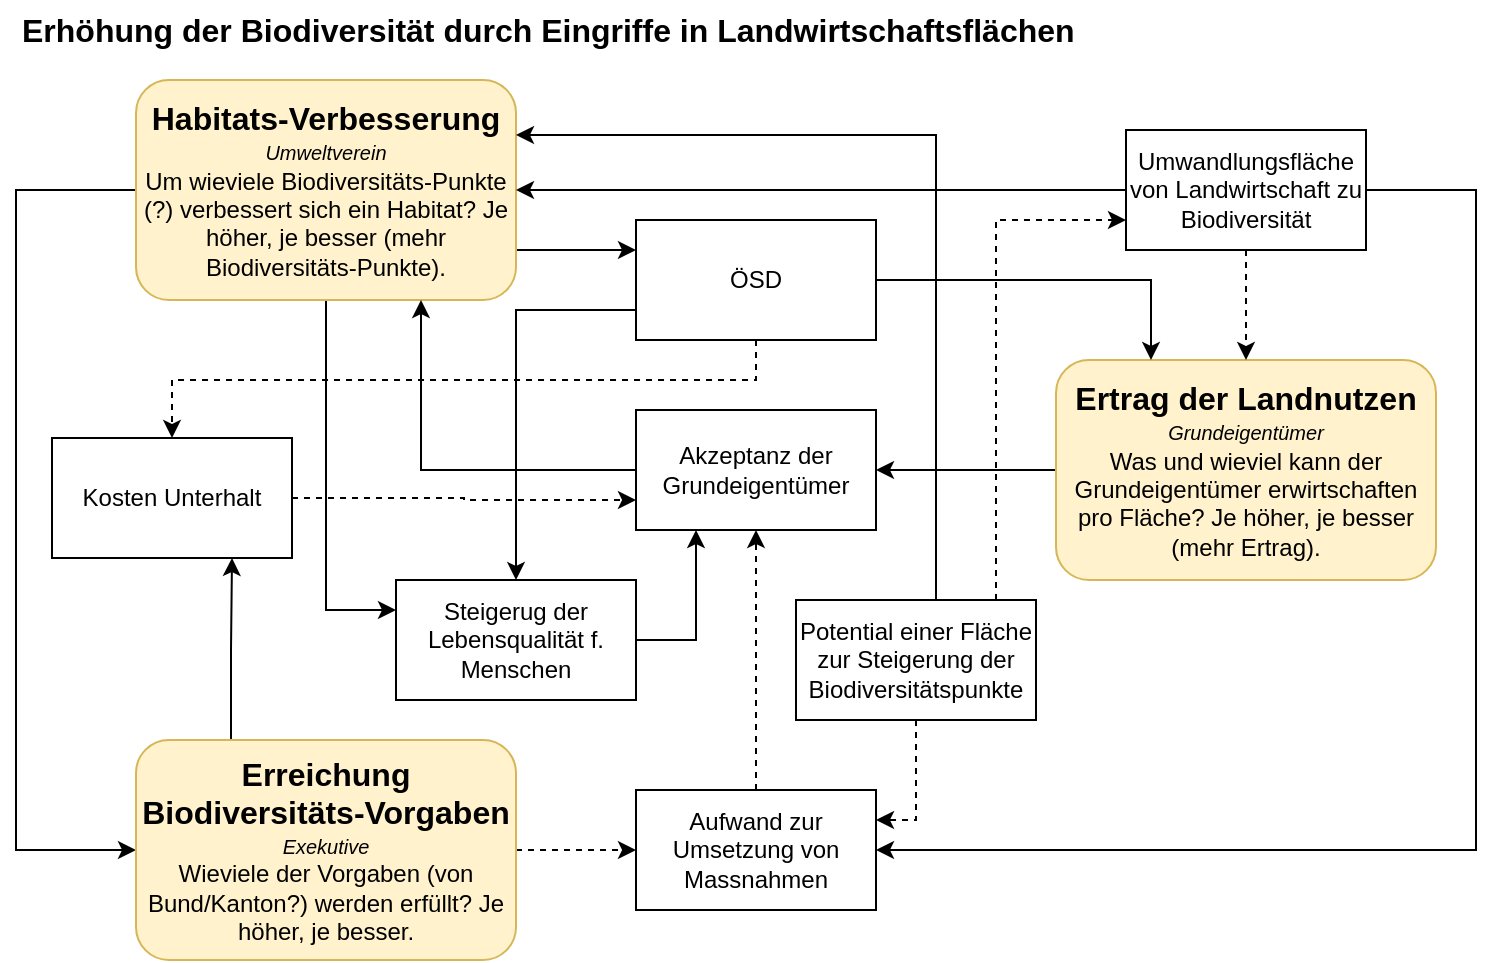 <mxfile version="26.2.3">
  <diagram name="Page-1" id="kgKYdRAnwixixqKFMqlb">
    <mxGraphModel dx="788" dy="519" grid="0" gridSize="10" guides="1" tooltips="1" connect="1" arrows="1" fold="1" page="1" pageScale="1" pageWidth="850" pageHeight="1100" math="0" shadow="0">
      <root>
        <mxCell id="0" />
        <mxCell id="1" parent="0" />
        <mxCell id="MrkeKGCuMLqLnaOiC5iF-7" style="edgeStyle=orthogonalEdgeStyle;rounded=0;orthogonalLoop=1;jettySize=auto;html=1;entryX=1;entryY=0.5;entryDx=0;entryDy=0;" parent="1" source="sEUJc0V9VYMRzwjmS536-1" target="MrkeKGCuMLqLnaOiC5iF-5" edge="1">
          <mxGeometry relative="1" as="geometry" />
        </mxCell>
        <mxCell id="sEUJc0V9VYMRzwjmS536-1" value="&lt;b&gt;&lt;font style=&quot;font-size: 16px;&quot;&gt;Ertrag der Landnutzen&lt;/font&gt;&lt;/b&gt;&lt;div&gt;&lt;font size=&quot;1&quot;&gt;&lt;i&gt;Grundeigentümer&lt;/i&gt;&lt;/font&gt;&lt;br&gt;&lt;div&gt;Was und wieviel kann der Grundeigentümer erwirtschaften pro Fläche? Je höher, je besser (mehr Ertrag).&lt;/div&gt;&lt;/div&gt;" style="rounded=1;whiteSpace=wrap;html=1;fillColor=#fff2cc;strokeColor=#d6b656;" parent="1" vertex="1">
          <mxGeometry x="560" y="210" width="190" height="110" as="geometry" />
        </mxCell>
        <mxCell id="nLU-GLhrh0NxpJ9PCiuH-1" style="edgeStyle=orthogonalEdgeStyle;rounded=0;orthogonalLoop=1;jettySize=auto;html=1;entryX=0;entryY=0.5;entryDx=0;entryDy=0;" parent="1" source="sEUJc0V9VYMRzwjmS536-2" target="sEUJc0V9VYMRzwjmS536-3" edge="1">
          <mxGeometry relative="1" as="geometry">
            <Array as="points">
              <mxPoint x="40" y="125" />
              <mxPoint x="40" y="455" />
            </Array>
          </mxGeometry>
        </mxCell>
        <mxCell id="MrkeKGCuMLqLnaOiC5iF-15" style="edgeStyle=orthogonalEdgeStyle;rounded=0;orthogonalLoop=1;jettySize=auto;html=1;entryX=0;entryY=0.25;entryDx=0;entryDy=0;exitX=0.992;exitY=0.836;exitDx=0;exitDy=0;exitPerimeter=0;" parent="1" source="sEUJc0V9VYMRzwjmS536-2" target="MrkeKGCuMLqLnaOiC5iF-12" edge="1">
          <mxGeometry relative="1" as="geometry">
            <Array as="points">
              <mxPoint x="289" y="155" />
            </Array>
          </mxGeometry>
        </mxCell>
        <mxCell id="MrkeKGCuMLqLnaOiC5iF-21" style="edgeStyle=orthogonalEdgeStyle;rounded=0;orthogonalLoop=1;jettySize=auto;html=1;entryX=0;entryY=0.25;entryDx=0;entryDy=0;" parent="1" source="sEUJc0V9VYMRzwjmS536-2" target="MrkeKGCuMLqLnaOiC5iF-20" edge="1">
          <mxGeometry relative="1" as="geometry">
            <Array as="points">
              <mxPoint x="195" y="335" />
            </Array>
          </mxGeometry>
        </mxCell>
        <mxCell id="sEUJc0V9VYMRzwjmS536-2" value="&lt;b&gt;&lt;font style=&quot;font-size: 16px;&quot;&gt;Habitats-Verbesserung&lt;/font&gt;&lt;/b&gt;&lt;div&gt;&lt;font size=&quot;1&quot;&gt;&lt;i&gt;Umweltverein&lt;/i&gt;&lt;/font&gt;&lt;br&gt;&lt;div&gt;Um wieviele Biodiversitäts-Punkte (?) verbessert sich ein Habitat? Je höher, je besser (mehr Biodiversitäts-Punkte).&lt;/div&gt;&lt;/div&gt;" style="rounded=1;whiteSpace=wrap;html=1;fillColor=#fff2cc;strokeColor=#d6b656;" parent="1" vertex="1">
          <mxGeometry x="100" y="70" width="190" height="110" as="geometry" />
        </mxCell>
        <mxCell id="MrkeKGCuMLqLnaOiC5iF-10" style="edgeStyle=orthogonalEdgeStyle;rounded=0;orthogonalLoop=1;jettySize=auto;html=1;entryX=0;entryY=0.5;entryDx=0;entryDy=0;dashed=1;" parent="1" source="sEUJc0V9VYMRzwjmS536-3" target="MrkeKGCuMLqLnaOiC5iF-8" edge="1">
          <mxGeometry relative="1" as="geometry" />
        </mxCell>
        <mxCell id="MrkeKGCuMLqLnaOiC5iF-17" style="edgeStyle=orthogonalEdgeStyle;rounded=0;orthogonalLoop=1;jettySize=auto;html=1;exitX=0.25;exitY=0;exitDx=0;exitDy=0;entryX=0.75;entryY=1;entryDx=0;entryDy=0;" parent="1" source="sEUJc0V9VYMRzwjmS536-3" target="MrkeKGCuMLqLnaOiC5iF-16" edge="1">
          <mxGeometry relative="1" as="geometry">
            <mxPoint x="148" y="312" as="targetPoint" />
          </mxGeometry>
        </mxCell>
        <mxCell id="sEUJc0V9VYMRzwjmS536-3" value="&lt;b&gt;&lt;font style=&quot;font-size: 16px;&quot;&gt;Erreichung Biodiversitäts-Vorgaben&lt;/font&gt;&lt;/b&gt;&lt;div&gt;&lt;font size=&quot;1&quot;&gt;&lt;i&gt;Exekutive&lt;/i&gt;&lt;/font&gt;&lt;br&gt;&lt;div&gt;Wieviele der Vorgaben (von Bund/Kanton?) werden erfüllt? Je höher, je besser.&lt;/div&gt;&lt;/div&gt;" style="rounded=1;whiteSpace=wrap;html=1;fillColor=#fff2cc;strokeColor=#d6b656;" parent="1" vertex="1">
          <mxGeometry x="100" y="400" width="190" height="110" as="geometry" />
        </mxCell>
        <mxCell id="MrkeKGCuMLqLnaOiC5iF-2" style="edgeStyle=orthogonalEdgeStyle;rounded=0;orthogonalLoop=1;jettySize=auto;html=1;entryX=1;entryY=0.5;entryDx=0;entryDy=0;" parent="1" source="MrkeKGCuMLqLnaOiC5iF-1" target="sEUJc0V9VYMRzwjmS536-2" edge="1">
          <mxGeometry relative="1" as="geometry" />
        </mxCell>
        <mxCell id="MrkeKGCuMLqLnaOiC5iF-3" style="edgeStyle=orthogonalEdgeStyle;rounded=0;orthogonalLoop=1;jettySize=auto;html=1;entryX=0.5;entryY=0;entryDx=0;entryDy=0;dashed=1;" parent="1" source="MrkeKGCuMLqLnaOiC5iF-1" target="sEUJc0V9VYMRzwjmS536-1" edge="1">
          <mxGeometry relative="1" as="geometry" />
        </mxCell>
        <mxCell id="MrkeKGCuMLqLnaOiC5iF-11" style="edgeStyle=orthogonalEdgeStyle;rounded=0;orthogonalLoop=1;jettySize=auto;html=1;entryX=1;entryY=0.5;entryDx=0;entryDy=0;exitX=1;exitY=0.5;exitDx=0;exitDy=0;" parent="1" source="MrkeKGCuMLqLnaOiC5iF-1" target="MrkeKGCuMLqLnaOiC5iF-8" edge="1">
          <mxGeometry relative="1" as="geometry">
            <Array as="points">
              <mxPoint x="770" y="125" />
              <mxPoint x="770" y="455" />
            </Array>
          </mxGeometry>
        </mxCell>
        <mxCell id="MrkeKGCuMLqLnaOiC5iF-1" value="Umwandlungsfläche von Landwirtschaft zu Biodiversität" style="rounded=0;whiteSpace=wrap;html=1;" parent="1" vertex="1">
          <mxGeometry x="595" y="95" width="120" height="60" as="geometry" />
        </mxCell>
        <mxCell id="MrkeKGCuMLqLnaOiC5iF-6" style="edgeStyle=orthogonalEdgeStyle;rounded=0;orthogonalLoop=1;jettySize=auto;html=1;entryX=0.75;entryY=1;entryDx=0;entryDy=0;" parent="1" source="MrkeKGCuMLqLnaOiC5iF-5" target="sEUJc0V9VYMRzwjmS536-2" edge="1">
          <mxGeometry relative="1" as="geometry">
            <mxPoint x="380" y="330" as="targetPoint" />
          </mxGeometry>
        </mxCell>
        <mxCell id="MrkeKGCuMLqLnaOiC5iF-5" value="Akzeptanz der Grundeigentümer" style="rounded=0;whiteSpace=wrap;html=1;" parent="1" vertex="1">
          <mxGeometry x="350" y="235" width="120" height="60" as="geometry" />
        </mxCell>
        <mxCell id="MrkeKGCuMLqLnaOiC5iF-9" style="edgeStyle=orthogonalEdgeStyle;rounded=0;orthogonalLoop=1;jettySize=auto;html=1;entryX=0.5;entryY=1;entryDx=0;entryDy=0;dashed=1;" parent="1" source="MrkeKGCuMLqLnaOiC5iF-8" target="MrkeKGCuMLqLnaOiC5iF-5" edge="1">
          <mxGeometry relative="1" as="geometry" />
        </mxCell>
        <mxCell id="MrkeKGCuMLqLnaOiC5iF-8" value="Aufwand zur Umsetzung von Massnahmen" style="rounded=0;whiteSpace=wrap;html=1;" parent="1" vertex="1">
          <mxGeometry x="350" y="425" width="120" height="60" as="geometry" />
        </mxCell>
        <mxCell id="MrkeKGCuMLqLnaOiC5iF-13" style="edgeStyle=orthogonalEdgeStyle;rounded=0;orthogonalLoop=1;jettySize=auto;html=1;entryX=0.25;entryY=0;entryDx=0;entryDy=0;" parent="1" source="MrkeKGCuMLqLnaOiC5iF-12" target="sEUJc0V9VYMRzwjmS536-1" edge="1">
          <mxGeometry relative="1" as="geometry" />
        </mxCell>
        <mxCell id="MrkeKGCuMLqLnaOiC5iF-19" style="edgeStyle=orthogonalEdgeStyle;rounded=0;orthogonalLoop=1;jettySize=auto;html=1;dashed=1;entryX=0.5;entryY=0;entryDx=0;entryDy=0;" parent="1" source="MrkeKGCuMLqLnaOiC5iF-12" target="MrkeKGCuMLqLnaOiC5iF-16" edge="1">
          <mxGeometry relative="1" as="geometry">
            <Array as="points">
              <mxPoint x="410" y="220" />
              <mxPoint x="118" y="220" />
            </Array>
            <mxPoint x="96" y="220" as="targetPoint" />
          </mxGeometry>
        </mxCell>
        <mxCell id="MrkeKGCuMLqLnaOiC5iF-23" style="edgeStyle=orthogonalEdgeStyle;rounded=0;orthogonalLoop=1;jettySize=auto;html=1;entryX=0.5;entryY=0;entryDx=0;entryDy=0;exitX=0;exitY=0.75;exitDx=0;exitDy=0;" parent="1" source="MrkeKGCuMLqLnaOiC5iF-12" target="MrkeKGCuMLqLnaOiC5iF-20" edge="1">
          <mxGeometry relative="1" as="geometry" />
        </mxCell>
        <mxCell id="MrkeKGCuMLqLnaOiC5iF-12" value="ÖSD" style="rounded=0;whiteSpace=wrap;html=1;" parent="1" vertex="1">
          <mxGeometry x="350" y="140" width="120" height="60" as="geometry" />
        </mxCell>
        <mxCell id="MrkeKGCuMLqLnaOiC5iF-18" style="edgeStyle=orthogonalEdgeStyle;rounded=0;orthogonalLoop=1;jettySize=auto;html=1;entryX=0;entryY=0.75;entryDx=0;entryDy=0;dashed=1;" parent="1" source="MrkeKGCuMLqLnaOiC5iF-16" target="MrkeKGCuMLqLnaOiC5iF-5" edge="1">
          <mxGeometry relative="1" as="geometry" />
        </mxCell>
        <mxCell id="MrkeKGCuMLqLnaOiC5iF-16" value="Kosten Unterhalt" style="rounded=0;whiteSpace=wrap;html=1;" parent="1" vertex="1">
          <mxGeometry x="58" y="249" width="120" height="60" as="geometry" />
        </mxCell>
        <mxCell id="MrkeKGCuMLqLnaOiC5iF-22" style="edgeStyle=orthogonalEdgeStyle;rounded=0;orthogonalLoop=1;jettySize=auto;html=1;entryX=0.25;entryY=1;entryDx=0;entryDy=0;exitX=1;exitY=0.5;exitDx=0;exitDy=0;" parent="1" source="MrkeKGCuMLqLnaOiC5iF-20" target="MrkeKGCuMLqLnaOiC5iF-5" edge="1">
          <mxGeometry relative="1" as="geometry" />
        </mxCell>
        <mxCell id="MrkeKGCuMLqLnaOiC5iF-20" value="Steigerug der Lebensqualität f. Menschen" style="rounded=0;whiteSpace=wrap;html=1;" parent="1" vertex="1">
          <mxGeometry x="230" y="320" width="120" height="60" as="geometry" />
        </mxCell>
        <mxCell id="MrkeKGCuMLqLnaOiC5iF-25" style="edgeStyle=orthogonalEdgeStyle;rounded=0;orthogonalLoop=1;jettySize=auto;html=1;entryX=0;entryY=0.75;entryDx=0;entryDy=0;dashed=1;" parent="1" source="MrkeKGCuMLqLnaOiC5iF-24" target="MrkeKGCuMLqLnaOiC5iF-1" edge="1">
          <mxGeometry relative="1" as="geometry">
            <Array as="points">
              <mxPoint x="530" y="140" />
            </Array>
          </mxGeometry>
        </mxCell>
        <mxCell id="MrkeKGCuMLqLnaOiC5iF-26" style="edgeStyle=orthogonalEdgeStyle;rounded=0;orthogonalLoop=1;jettySize=auto;html=1;entryX=1;entryY=0.25;entryDx=0;entryDy=0;" parent="1" source="MrkeKGCuMLqLnaOiC5iF-24" target="sEUJc0V9VYMRzwjmS536-2" edge="1">
          <mxGeometry relative="1" as="geometry">
            <Array as="points">
              <mxPoint x="500" y="98" />
            </Array>
          </mxGeometry>
        </mxCell>
        <mxCell id="MrkeKGCuMLqLnaOiC5iF-27" style="edgeStyle=orthogonalEdgeStyle;rounded=0;orthogonalLoop=1;jettySize=auto;html=1;entryX=1;entryY=0.25;entryDx=0;entryDy=0;dashed=1;" parent="1" source="MrkeKGCuMLqLnaOiC5iF-24" target="MrkeKGCuMLqLnaOiC5iF-8" edge="1">
          <mxGeometry relative="1" as="geometry" />
        </mxCell>
        <mxCell id="MrkeKGCuMLqLnaOiC5iF-24" value="Potential einer Fläche zur Steigerung der Biodiversitätspunkte" style="rounded=0;whiteSpace=wrap;html=1;" parent="1" vertex="1">
          <mxGeometry x="430" y="330" width="120" height="60" as="geometry" />
        </mxCell>
        <mxCell id="w6L2_hRl-gT25yOrDxBo-3" value="Erhöhung der Biodiversität durch Eingriffe in Landwirtschaftsflächen" style="text;html=1;align=left;verticalAlign=middle;whiteSpace=wrap;rounded=0;fontSize=16;fontStyle=1" vertex="1" parent="1">
          <mxGeometry x="41" y="30" width="738" height="30" as="geometry" />
        </mxCell>
      </root>
    </mxGraphModel>
  </diagram>
</mxfile>
